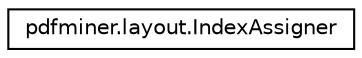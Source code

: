digraph "Graphical Class Hierarchy"
{
 // LATEX_PDF_SIZE
  edge [fontname="Helvetica",fontsize="10",labelfontname="Helvetica",labelfontsize="10"];
  node [fontname="Helvetica",fontsize="10",shape=record];
  rankdir="LR";
  Node0 [label="pdfminer.layout.IndexAssigner",height=0.2,width=0.4,color="black", fillcolor="white", style="filled",URL="$classpdfminer_1_1layout_1_1IndexAssigner.html",tooltip=" "];
}
